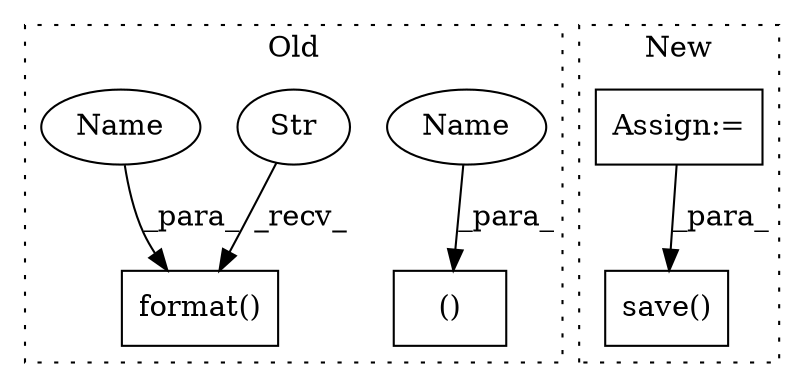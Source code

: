 digraph G {
subgraph cluster0 {
1 [label="()" a="54" s="12041" l="18" shape="box"];
4 [label="format()" a="75" s="12193,12233" l="27,1" shape="box"];
5 [label="Str" a="66" s="12193" l="19" shape="ellipse"];
6 [label="Name" a="87" s="12028" l="13" shape="ellipse"];
7 [label="Name" a="87" s="12220" l="13" shape="ellipse"];
label = "Old";
style="dotted";
}
subgraph cluster1 {
2 [label="save()" a="75" s="12678,12704" l="11,1" shape="box"];
3 [label="Assign:=" a="68" s="12540" l="3" shape="box"];
label = "New";
style="dotted";
}
3 -> 2 [label="_para_"];
5 -> 4 [label="_recv_"];
6 -> 1 [label="_para_"];
7 -> 4 [label="_para_"];
}